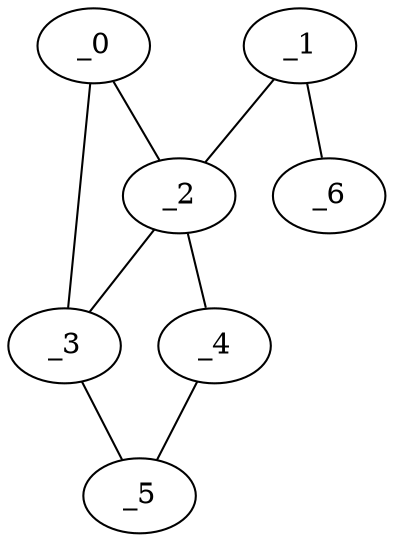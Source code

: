graph EP1_0064 {
	_0	 [x="2.03398",
		y="2.92708"];
	_2	 [x="0.898733",
		y="1.15815"];
	_0 -- _2;
	_3	 [x="0.867438",
		y="2.69655"];
	_0 -- _3;
	_1	 [x="2.25",
		y="0.71"];
	_1 -- _2;
	_6	 [x="2.78567",
		y="1.80289"];
	_1 -- _6;
	_2 -- _3;
	_4	 [x="0.997373",
		y="1.47718"];
	_2 -- _4;
	_5	 [x="1.833",
		y="1.54578"];
	_3 -- _5;
	_4 -- _5;
}

